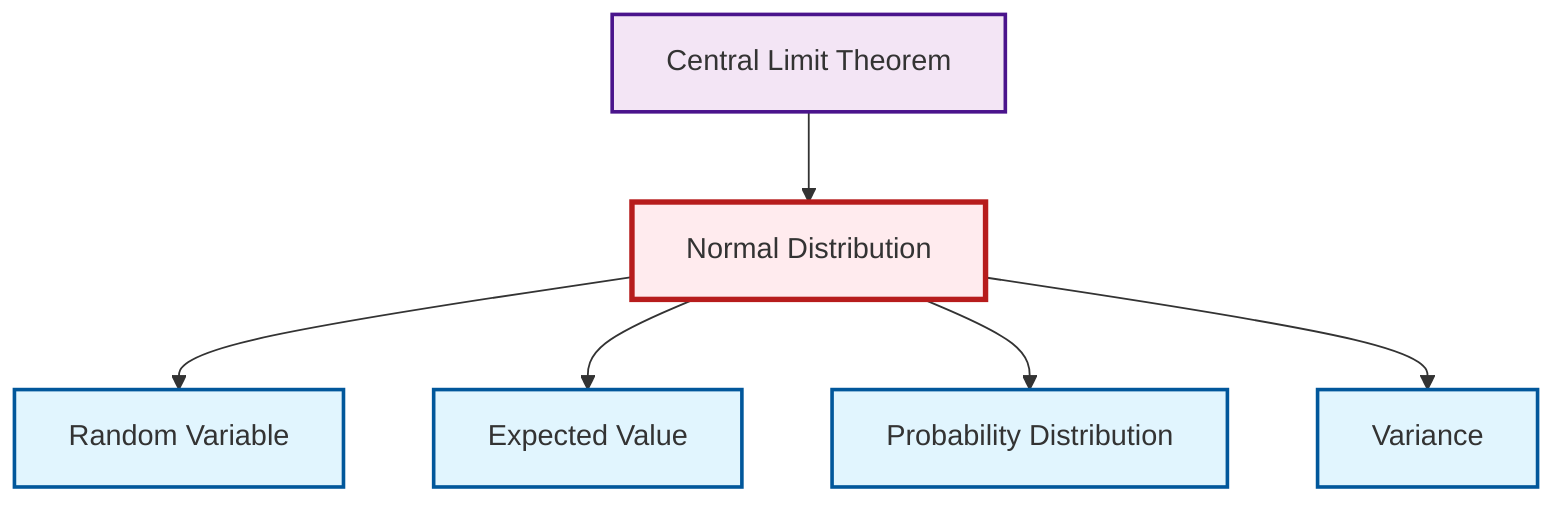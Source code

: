 graph TD
    classDef definition fill:#e1f5fe,stroke:#01579b,stroke-width:2px
    classDef theorem fill:#f3e5f5,stroke:#4a148c,stroke-width:2px
    classDef axiom fill:#fff3e0,stroke:#e65100,stroke-width:2px
    classDef example fill:#e8f5e9,stroke:#1b5e20,stroke-width:2px
    classDef current fill:#ffebee,stroke:#b71c1c,stroke-width:3px
    def-expectation["Expected Value"]:::definition
    def-normal-distribution["Normal Distribution"]:::definition
    def-probability-distribution["Probability Distribution"]:::definition
    def-random-variable["Random Variable"]:::definition
    thm-central-limit["Central Limit Theorem"]:::theorem
    def-variance["Variance"]:::definition
    thm-central-limit --> def-normal-distribution
    def-normal-distribution --> def-random-variable
    def-normal-distribution --> def-expectation
    def-normal-distribution --> def-probability-distribution
    def-normal-distribution --> def-variance
    class def-normal-distribution current